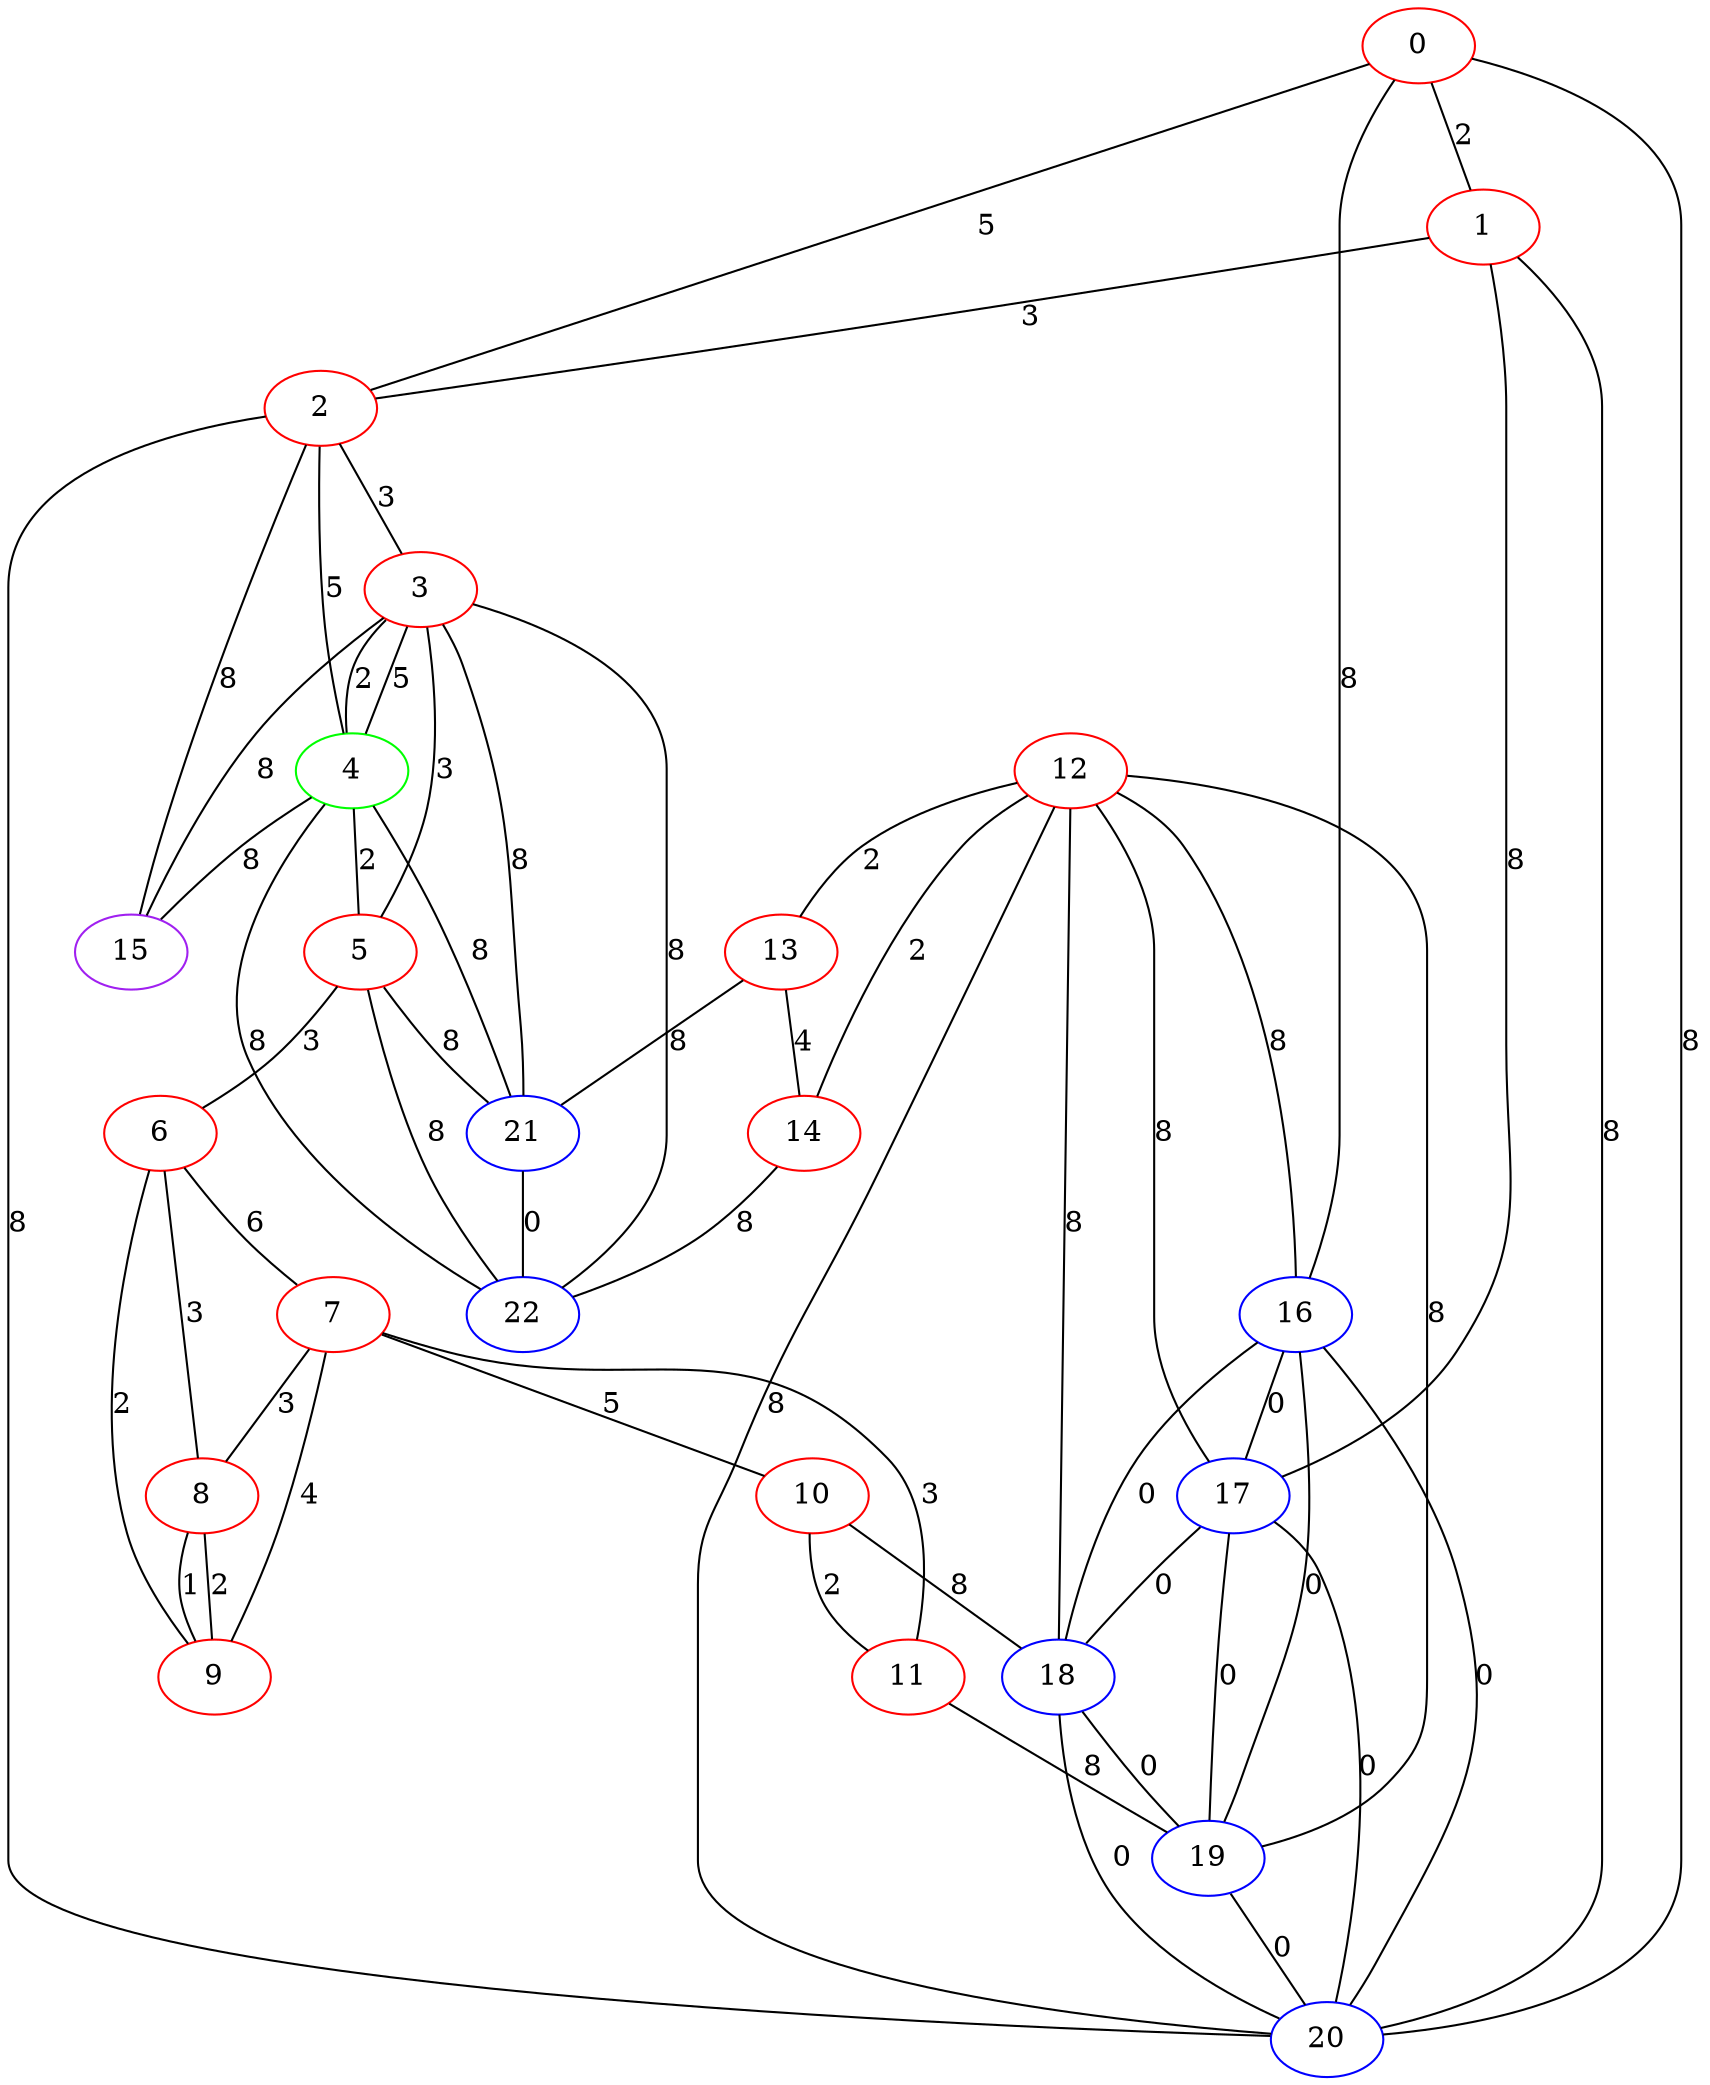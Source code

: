graph "" {
0 [color=red, weight=1];
1 [color=red, weight=1];
2 [color=red, weight=1];
3 [color=red, weight=1];
4 [color=green, weight=2];
5 [color=red, weight=1];
6 [color=red, weight=1];
7 [color=red, weight=1];
8 [color=red, weight=1];
9 [color=red, weight=1];
10 [color=red, weight=1];
11 [color=red, weight=1];
12 [color=red, weight=1];
13 [color=red, weight=1];
14 [color=red, weight=1];
15 [color=purple, weight=4];
16 [color=blue, weight=3];
17 [color=blue, weight=3];
18 [color=blue, weight=3];
19 [color=blue, weight=3];
20 [color=blue, weight=3];
21 [color=blue, weight=3];
22 [color=blue, weight=3];
0 -- 16  [key=0, label=8];
0 -- 1  [key=0, label=2];
0 -- 2  [key=0, label=5];
0 -- 20  [key=0, label=8];
1 -- 17  [key=0, label=8];
1 -- 2  [key=0, label=3];
1 -- 20  [key=0, label=8];
2 -- 3  [key=0, label=3];
2 -- 4  [key=0, label=5];
2 -- 15  [key=0, label=8];
2 -- 20  [key=0, label=8];
3 -- 4  [key=0, label=5];
3 -- 4  [key=1, label=2];
3 -- 5  [key=0, label=3];
3 -- 15  [key=0, label=8];
3 -- 21  [key=0, label=8];
3 -- 22  [key=0, label=8];
4 -- 5  [key=0, label=2];
4 -- 15  [key=0, label=8];
4 -- 21  [key=0, label=8];
4 -- 22  [key=0, label=8];
5 -- 22  [key=0, label=8];
5 -- 21  [key=0, label=8];
5 -- 6  [key=0, label=3];
6 -- 8  [key=0, label=3];
6 -- 9  [key=0, label=2];
6 -- 7  [key=0, label=6];
7 -- 8  [key=0, label=3];
7 -- 9  [key=0, label=4];
7 -- 10  [key=0, label=5];
7 -- 11  [key=0, label=3];
8 -- 9  [key=0, label=1];
8 -- 9  [key=1, label=2];
10 -- 18  [key=0, label=8];
10 -- 11  [key=0, label=2];
11 -- 19  [key=0, label=8];
12 -- 13  [key=0, label=2];
12 -- 14  [key=0, label=2];
12 -- 16  [key=0, label=8];
12 -- 17  [key=0, label=8];
12 -- 18  [key=0, label=8];
12 -- 19  [key=0, label=8];
12 -- 20  [key=0, label=8];
13 -- 21  [key=0, label=8];
13 -- 14  [key=0, label=4];
14 -- 22  [key=0, label=8];
16 -- 17  [key=0, label=0];
16 -- 18  [key=0, label=0];
16 -- 19  [key=0, label=0];
16 -- 20  [key=0, label=0];
17 -- 18  [key=0, label=0];
17 -- 19  [key=0, label=0];
17 -- 20  [key=0, label=0];
18 -- 19  [key=0, label=0];
18 -- 20  [key=0, label=0];
19 -- 20  [key=0, label=0];
21 -- 22  [key=0, label=0];
}
